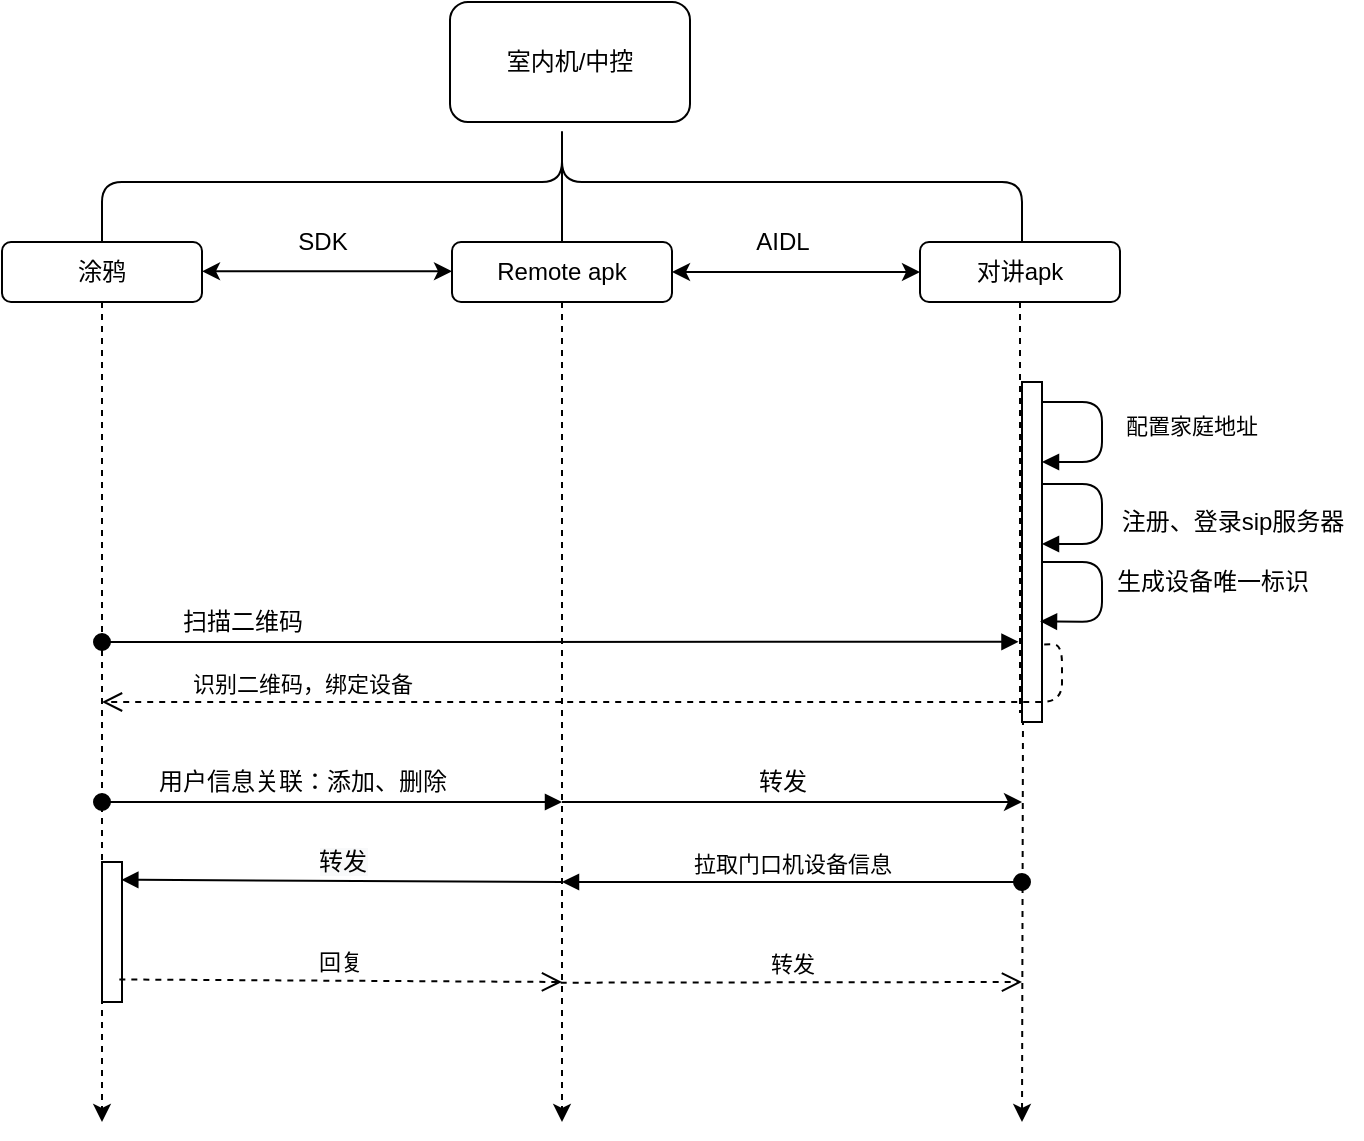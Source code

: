 <mxfile version="14.2.6" type="device"><diagram id="m0UNB9MnKBjMJqS4f_Va" name="Page-2"><mxGraphModel dx="1185" dy="635" grid="1" gridSize="10" guides="1" tooltips="1" connect="1" arrows="1" fold="1" page="1" pageScale="1" pageWidth="827" pageHeight="1169" math="0" shadow="0"><root><mxCell id="Xd4HAnddbDP8AcSWDx2u-0"/><mxCell id="Xd4HAnddbDP8AcSWDx2u-1" parent="Xd4HAnddbDP8AcSWDx2u-0"/><mxCell id="Xd4HAnddbDP8AcSWDx2u-2" value="室内机/中控" style="rounded=1;whiteSpace=wrap;html=1;" vertex="1" parent="Xd4HAnddbDP8AcSWDx2u-1"><mxGeometry x="294" y="40" width="120" height="60" as="geometry"/></mxCell><mxCell id="Xd4HAnddbDP8AcSWDx2u-9" style="edgeStyle=orthogonalEdgeStyle;rounded=0;orthogonalLoop=1;jettySize=auto;html=1;dashed=1;" edge="1" parent="Xd4HAnddbDP8AcSWDx2u-1" source="Xd4HAnddbDP8AcSWDx2u-3"><mxGeometry relative="1" as="geometry"><mxPoint x="580" y="600" as="targetPoint"/></mxGeometry></mxCell><mxCell id="Xd4HAnddbDP8AcSWDx2u-3" value="对讲apk" style="rounded=1;whiteSpace=wrap;html=1;" vertex="1" parent="Xd4HAnddbDP8AcSWDx2u-1"><mxGeometry x="529" y="160" width="100" height="30" as="geometry"/></mxCell><mxCell id="Xd4HAnddbDP8AcSWDx2u-11" style="edgeStyle=orthogonalEdgeStyle;rounded=0;orthogonalLoop=1;jettySize=auto;html=1;dashed=1;" edge="1" parent="Xd4HAnddbDP8AcSWDx2u-1" source="Xd4HAnddbDP8AcSWDx2u-5"><mxGeometry relative="1" as="geometry"><mxPoint x="120" y="600" as="targetPoint"/></mxGeometry></mxCell><mxCell id="Xd4HAnddbDP8AcSWDx2u-5" value="涂鸦" style="rounded=1;whiteSpace=wrap;html=1;" vertex="1" parent="Xd4HAnddbDP8AcSWDx2u-1"><mxGeometry x="70" y="160" width="100" height="30" as="geometry"/></mxCell><mxCell id="Xd4HAnddbDP8AcSWDx2u-10" style="edgeStyle=orthogonalEdgeStyle;rounded=0;orthogonalLoop=1;jettySize=auto;html=1;dashed=1;" edge="1" parent="Xd4HAnddbDP8AcSWDx2u-1" source="Xd4HAnddbDP8AcSWDx2u-6"><mxGeometry relative="1" as="geometry"><mxPoint x="350" y="600" as="targetPoint"/></mxGeometry></mxCell><mxCell id="Xd4HAnddbDP8AcSWDx2u-6" value="Remote apk" style="rounded=1;whiteSpace=wrap;html=1;" vertex="1" parent="Xd4HAnddbDP8AcSWDx2u-1"><mxGeometry x="295" y="160" width="110" height="30" as="geometry"/></mxCell><mxCell id="Xd4HAnddbDP8AcSWDx2u-7" value="" style="shape=curlyBracket;whiteSpace=wrap;html=1;rounded=1;rotation=90;" vertex="1" parent="Xd4HAnddbDP8AcSWDx2u-1"><mxGeometry x="320" y="-100" width="60" height="460" as="geometry"/></mxCell><mxCell id="Xd4HAnddbDP8AcSWDx2u-8" value="" style="line;strokeWidth=1;direction=south;html=1;" vertex="1" parent="Xd4HAnddbDP8AcSWDx2u-1"><mxGeometry x="345" y="110" width="10" height="50" as="geometry"/></mxCell><mxCell id="Xd4HAnddbDP8AcSWDx2u-16" value="" style="endArrow=classic;startArrow=classic;html=1;entryX=0;entryY=0.5;entryDx=0;entryDy=0;exitX=1;exitY=0.5;exitDx=0;exitDy=0;" edge="1" parent="Xd4HAnddbDP8AcSWDx2u-1" source="Xd4HAnddbDP8AcSWDx2u-6" target="Xd4HAnddbDP8AcSWDx2u-3"><mxGeometry width="50" height="50" relative="1" as="geometry"><mxPoint x="330" y="310" as="sourcePoint"/><mxPoint x="380" y="260" as="targetPoint"/></mxGeometry></mxCell><mxCell id="Xd4HAnddbDP8AcSWDx2u-17" value="" style="endArrow=classic;startArrow=classic;html=1;entryX=0;entryY=0.5;entryDx=0;entryDy=0;exitX=1;exitY=0.5;exitDx=0;exitDy=0;" edge="1" parent="Xd4HAnddbDP8AcSWDx2u-1"><mxGeometry width="50" height="50" relative="1" as="geometry"><mxPoint x="170" y="174.66" as="sourcePoint"/><mxPoint x="295" y="174.66" as="targetPoint"/></mxGeometry></mxCell><mxCell id="Xd4HAnddbDP8AcSWDx2u-18" value="AIDL" style="text;html=1;align=center;verticalAlign=middle;resizable=0;points=[];autosize=1;" vertex="1" parent="Xd4HAnddbDP8AcSWDx2u-1"><mxGeometry x="440" y="150" width="40" height="20" as="geometry"/></mxCell><mxCell id="Xd4HAnddbDP8AcSWDx2u-19" value="SDK" style="text;html=1;align=center;verticalAlign=middle;resizable=0;points=[];autosize=1;" vertex="1" parent="Xd4HAnddbDP8AcSWDx2u-1"><mxGeometry x="210" y="150" width="40" height="20" as="geometry"/></mxCell><mxCell id="Xd4HAnddbDP8AcSWDx2u-20" value="" style="html=1;points=[];perimeter=orthogonalPerimeter;strokeWidth=1;" vertex="1" parent="Xd4HAnddbDP8AcSWDx2u-1"><mxGeometry x="580" y="230" width="10" height="170" as="geometry"/></mxCell><mxCell id="Xd4HAnddbDP8AcSWDx2u-21" value="" style="endArrow=block;endFill=1;html=1;edgeStyle=orthogonalEdgeStyle;align=left;verticalAlign=top;" edge="1" parent="Xd4HAnddbDP8AcSWDx2u-1"><mxGeometry x="-0.333" y="57" relative="1" as="geometry"><mxPoint x="590" y="240" as="sourcePoint"/><mxPoint x="590" y="270" as="targetPoint"/><Array as="points"><mxPoint x="620" y="240"/><mxPoint x="620" y="270"/></Array><mxPoint x="-17" y="-40" as="offset"/></mxGeometry></mxCell><mxCell id="Xd4HAnddbDP8AcSWDx2u-22" value="配置家庭地址" style="edgeLabel;resizable=0;html=1;align=left;verticalAlign=bottom;" connectable="0" vertex="1" parent="Xd4HAnddbDP8AcSWDx2u-21"><mxGeometry x="-1" relative="1" as="geometry"><mxPoint x="40" y="20" as="offset"/></mxGeometry></mxCell><mxCell id="Xd4HAnddbDP8AcSWDx2u-23" value="" style="html=1;verticalAlign=bottom;endArrow=block;" edge="1" parent="Xd4HAnddbDP8AcSWDx2u-1" target="Xd4HAnddbDP8AcSWDx2u-20"><mxGeometry x="0.011" y="30" width="80" relative="1" as="geometry"><mxPoint x="590" y="281" as="sourcePoint"/><mxPoint x="610" y="312" as="targetPoint"/><Array as="points"><mxPoint x="620" y="281"/><mxPoint x="620" y="311"/></Array><mxPoint as="offset"/></mxGeometry></mxCell><mxCell id="Xd4HAnddbDP8AcSWDx2u-24" value="注册、登录sip服务器" style="text;html=1;align=center;verticalAlign=middle;resizable=0;points=[];autosize=1;" vertex="1" parent="Xd4HAnddbDP8AcSWDx2u-1"><mxGeometry x="620" y="290" width="130" height="20" as="geometry"/></mxCell><mxCell id="Xd4HAnddbDP8AcSWDx2u-25" value="" style="html=1;verticalAlign=bottom;endArrow=block;entryX=0.9;entryY=0.704;entryDx=0;entryDy=0;entryPerimeter=0;" edge="1" parent="Xd4HAnddbDP8AcSWDx2u-1" target="Xd4HAnddbDP8AcSWDx2u-20"><mxGeometry x="0.099" y="10" width="80" relative="1" as="geometry"><mxPoint x="590" y="320" as="sourcePoint"/><mxPoint x="593" y="350" as="targetPoint"/><Array as="points"><mxPoint x="620" y="320"/><mxPoint x="620" y="350"/></Array><mxPoint as="offset"/></mxGeometry></mxCell><mxCell id="Xd4HAnddbDP8AcSWDx2u-26" value="生成设备唯一标识" style="text;html=1;align=center;verticalAlign=middle;resizable=0;points=[];autosize=1;" vertex="1" parent="Xd4HAnddbDP8AcSWDx2u-1"><mxGeometry x="620" y="320" width="110" height="20" as="geometry"/></mxCell><mxCell id="Xd4HAnddbDP8AcSWDx2u-28" value="" style="html=1;verticalAlign=bottom;startArrow=oval;startFill=1;endArrow=block;startSize=8;entryX=-0.176;entryY=0.764;entryDx=0;entryDy=0;entryPerimeter=0;" edge="1" parent="Xd4HAnddbDP8AcSWDx2u-1" target="Xd4HAnddbDP8AcSWDx2u-20"><mxGeometry x="-0.869" y="20" width="60" relative="1" as="geometry"><mxPoint x="120" y="360" as="sourcePoint"/><mxPoint x="410" y="340" as="targetPoint"/><mxPoint as="offset"/></mxGeometry></mxCell><mxCell id="Xd4HAnddbDP8AcSWDx2u-29" value="扫描二维码" style="text;html=1;align=center;verticalAlign=middle;resizable=0;points=[];autosize=1;" vertex="1" parent="Xd4HAnddbDP8AcSWDx2u-1"><mxGeometry x="150" y="340" width="80" height="20" as="geometry"/></mxCell><mxCell id="Xd4HAnddbDP8AcSWDx2u-30" value="识别二维码，绑定设备" style="html=1;verticalAlign=bottom;endArrow=open;dashed=1;endSize=8;exitX=1.11;exitY=0.772;exitDx=0;exitDy=0;exitPerimeter=0;" edge="1" parent="Xd4HAnddbDP8AcSWDx2u-1" source="Xd4HAnddbDP8AcSWDx2u-20"><mxGeometry x="0.614" relative="1" as="geometry"><mxPoint x="600" y="360" as="sourcePoint"/><mxPoint x="120" y="390" as="targetPoint"/><Array as="points"><mxPoint x="600" y="361"/><mxPoint x="600" y="390"/></Array><mxPoint as="offset"/></mxGeometry></mxCell><mxCell id="Xd4HAnddbDP8AcSWDx2u-31" value="" style="html=1;verticalAlign=bottom;startArrow=oval;startFill=1;endArrow=block;startSize=8;" edge="1" parent="Xd4HAnddbDP8AcSWDx2u-1"><mxGeometry x="-0.091" width="60" relative="1" as="geometry"><mxPoint x="120" y="440" as="sourcePoint"/><mxPoint x="350" y="440" as="targetPoint"/><mxPoint as="offset"/></mxGeometry></mxCell><mxCell id="Xd4HAnddbDP8AcSWDx2u-32" value="" style="endArrow=classic;html=1;" edge="1" parent="Xd4HAnddbDP8AcSWDx2u-1"><mxGeometry width="50" height="50" relative="1" as="geometry"><mxPoint x="350" y="440" as="sourcePoint"/><mxPoint x="580" y="440" as="targetPoint"/></mxGeometry></mxCell><mxCell id="Xd4HAnddbDP8AcSWDx2u-33" value="用户信息关联：添加、删除" style="text;html=1;align=center;verticalAlign=middle;resizable=0;points=[];autosize=1;" vertex="1" parent="Xd4HAnddbDP8AcSWDx2u-1"><mxGeometry x="140" y="420" width="160" height="20" as="geometry"/></mxCell><mxCell id="Xd4HAnddbDP8AcSWDx2u-34" value="转发" style="text;html=1;align=center;verticalAlign=middle;resizable=0;points=[];autosize=1;" vertex="1" parent="Xd4HAnddbDP8AcSWDx2u-1"><mxGeometry x="440" y="420" width="40" height="20" as="geometry"/></mxCell><mxCell id="Xd4HAnddbDP8AcSWDx2u-35" value="拉取门口机设备信息" style="html=1;verticalAlign=bottom;startArrow=oval;startFill=1;endArrow=block;startSize=8;" edge="1" parent="Xd4HAnddbDP8AcSWDx2u-1"><mxGeometry width="60" relative="1" as="geometry"><mxPoint x="580" y="480" as="sourcePoint"/><mxPoint x="350" y="480" as="targetPoint"/></mxGeometry></mxCell><mxCell id="Xd4HAnddbDP8AcSWDx2u-39" value="" style="html=1;points=[];perimeter=orthogonalPerimeter;strokeWidth=1;" vertex="1" parent="Xd4HAnddbDP8AcSWDx2u-1"><mxGeometry x="120" y="470" width="10" height="70" as="geometry"/></mxCell><mxCell id="Xd4HAnddbDP8AcSWDx2u-40" value="&lt;span style=&quot;font-size: 12px ; background-color: rgb(248 , 249 , 250)&quot;&gt;转发&lt;/span&gt;" style="html=1;verticalAlign=bottom;endArrow=block;entryX=0.967;entryY=0.127;entryDx=0;entryDy=0;entryPerimeter=0;" edge="1" target="Xd4HAnddbDP8AcSWDx2u-39" parent="Xd4HAnddbDP8AcSWDx2u-1"><mxGeometry relative="1" as="geometry"><mxPoint x="350" y="480" as="sourcePoint"/></mxGeometry></mxCell><mxCell id="Xd4HAnddbDP8AcSWDx2u-41" value="回复" style="html=1;verticalAlign=bottom;endArrow=open;dashed=1;endSize=8;exitX=0.867;exitY=0.839;exitDx=0;exitDy=0;exitPerimeter=0;" edge="1" source="Xd4HAnddbDP8AcSWDx2u-39" parent="Xd4HAnddbDP8AcSWDx2u-1"><mxGeometry relative="1" as="geometry"><mxPoint x="350" y="530" as="targetPoint"/><mxPoint x="131" y="540" as="sourcePoint"/></mxGeometry></mxCell><mxCell id="Xd4HAnddbDP8AcSWDx2u-43" value="转发" style="html=1;verticalAlign=bottom;endArrow=open;dashed=1;endSize=8;exitX=0.867;exitY=0.839;exitDx=0;exitDy=0;exitPerimeter=0;" edge="1" parent="Xd4HAnddbDP8AcSWDx2u-1"><mxGeometry relative="1" as="geometry"><mxPoint x="580" y="530" as="targetPoint"/><mxPoint x="349.34" y="530.34" as="sourcePoint"/></mxGeometry></mxCell></root></mxGraphModel></diagram></mxfile>